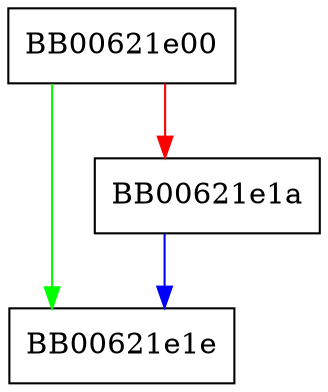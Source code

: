 digraph PKCS12_SAFEBAG_get0_pkcs8 {
  node [shape="box"];
  graph [splines=ortho];
  BB00621e00 -> BB00621e1e [color="green"];
  BB00621e00 -> BB00621e1a [color="red"];
  BB00621e1a -> BB00621e1e [color="blue"];
}
